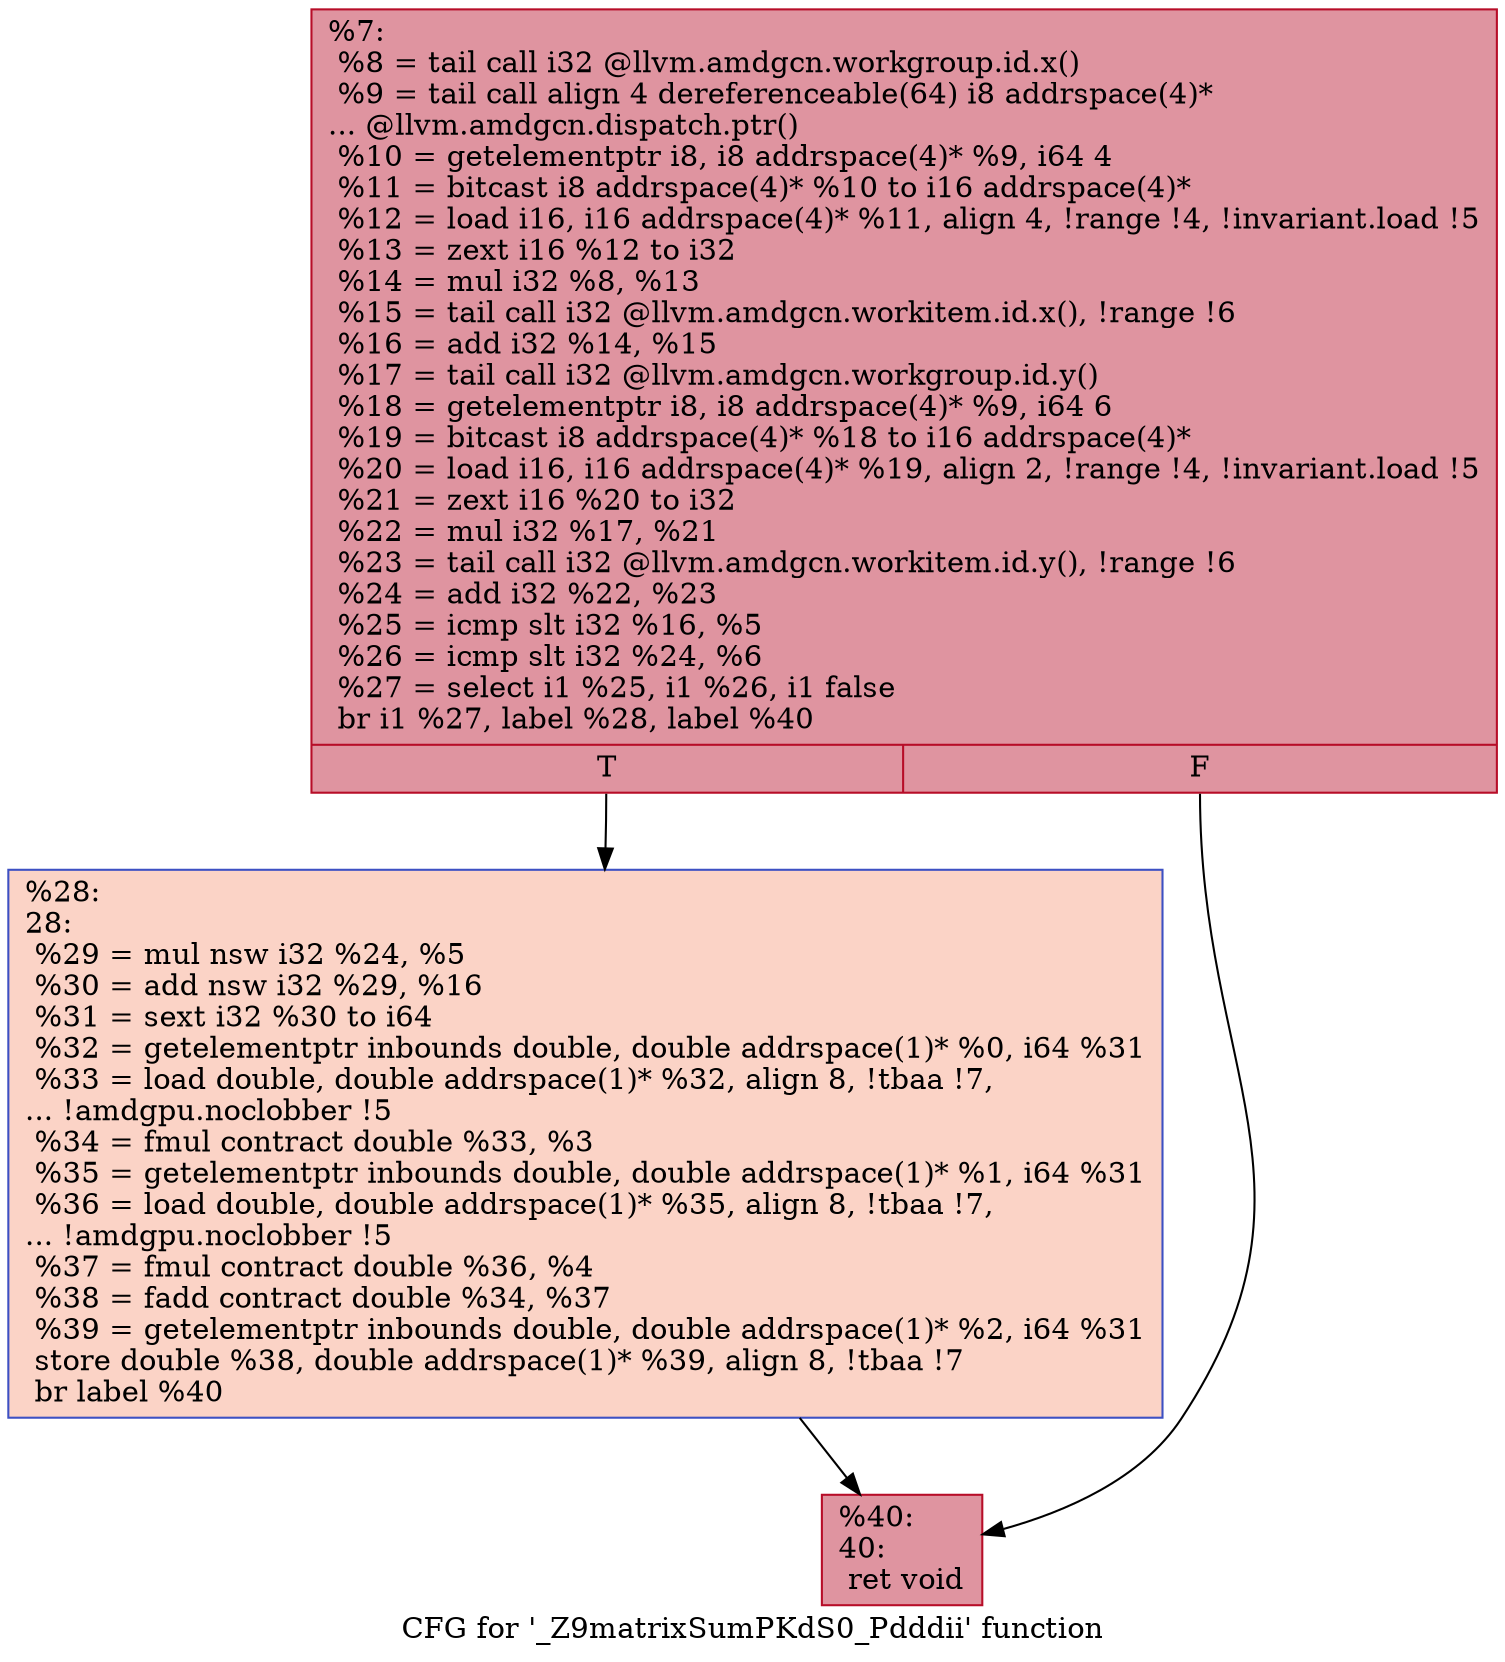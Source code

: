 digraph "CFG for '_Z9matrixSumPKdS0_Pdddii' function" {
	label="CFG for '_Z9matrixSumPKdS0_Pdddii' function";

	Node0x49b2560 [shape=record,color="#b70d28ff", style=filled, fillcolor="#b70d2870",label="{%7:\l  %8 = tail call i32 @llvm.amdgcn.workgroup.id.x()\l  %9 = tail call align 4 dereferenceable(64) i8 addrspace(4)*\l... @llvm.amdgcn.dispatch.ptr()\l  %10 = getelementptr i8, i8 addrspace(4)* %9, i64 4\l  %11 = bitcast i8 addrspace(4)* %10 to i16 addrspace(4)*\l  %12 = load i16, i16 addrspace(4)* %11, align 4, !range !4, !invariant.load !5\l  %13 = zext i16 %12 to i32\l  %14 = mul i32 %8, %13\l  %15 = tail call i32 @llvm.amdgcn.workitem.id.x(), !range !6\l  %16 = add i32 %14, %15\l  %17 = tail call i32 @llvm.amdgcn.workgroup.id.y()\l  %18 = getelementptr i8, i8 addrspace(4)* %9, i64 6\l  %19 = bitcast i8 addrspace(4)* %18 to i16 addrspace(4)*\l  %20 = load i16, i16 addrspace(4)* %19, align 2, !range !4, !invariant.load !5\l  %21 = zext i16 %20 to i32\l  %22 = mul i32 %17, %21\l  %23 = tail call i32 @llvm.amdgcn.workitem.id.y(), !range !6\l  %24 = add i32 %22, %23\l  %25 = icmp slt i32 %16, %5\l  %26 = icmp slt i32 %24, %6\l  %27 = select i1 %25, i1 %26, i1 false\l  br i1 %27, label %28, label %40\l|{<s0>T|<s1>F}}"];
	Node0x49b2560:s0 -> Node0x49b5fb0;
	Node0x49b2560:s1 -> Node0x49b6040;
	Node0x49b5fb0 [shape=record,color="#3d50c3ff", style=filled, fillcolor="#f59c7d70",label="{%28:\l28:                                               \l  %29 = mul nsw i32 %24, %5\l  %30 = add nsw i32 %29, %16\l  %31 = sext i32 %30 to i64\l  %32 = getelementptr inbounds double, double addrspace(1)* %0, i64 %31\l  %33 = load double, double addrspace(1)* %32, align 8, !tbaa !7,\l... !amdgpu.noclobber !5\l  %34 = fmul contract double %33, %3\l  %35 = getelementptr inbounds double, double addrspace(1)* %1, i64 %31\l  %36 = load double, double addrspace(1)* %35, align 8, !tbaa !7,\l... !amdgpu.noclobber !5\l  %37 = fmul contract double %36, %4\l  %38 = fadd contract double %34, %37\l  %39 = getelementptr inbounds double, double addrspace(1)* %2, i64 %31\l  store double %38, double addrspace(1)* %39, align 8, !tbaa !7\l  br label %40\l}"];
	Node0x49b5fb0 -> Node0x49b6040;
	Node0x49b6040 [shape=record,color="#b70d28ff", style=filled, fillcolor="#b70d2870",label="{%40:\l40:                                               \l  ret void\l}"];
}
